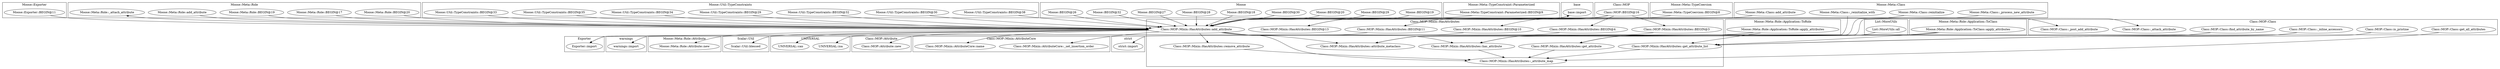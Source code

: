 digraph {
graph [overlap=false]
subgraph cluster_Moose_Meta_Role_Application_ToRole {
	label="Moose::Meta::Role::Application::ToRole";
	"Moose::Meta::Role::Application::ToRole::apply_attributes";
}
subgraph cluster_List_MoreUtils {
	label="List::MoreUtils";
	"List::MoreUtils::all";
}
subgraph cluster_warnings {
	label="warnings";
	"warnings::import";
}
subgraph cluster_Moose_Exporter {
	label="Moose::Exporter";
	"Moose::Exporter::BEGIN@11";
}
subgraph cluster_Moose_Meta_Role {
	label="Moose::Meta::Role";
	"Moose::Meta::Role::BEGIN@20";
	"Moose::Meta::Role::BEGIN@17";
	"Moose::Meta::Role::BEGIN@19";
	"Moose::Meta::Role::add_attribute";
	"Moose::Meta::Role::_attach_attribute";
}
subgraph cluster_Moose_Util_TypeConstraints {
	label="Moose::Util::TypeConstraints";
	"Moose::Util::TypeConstraints::BEGIN@34";
	"Moose::Util::TypeConstraints::BEGIN@35";
	"Moose::Util::TypeConstraints::BEGIN@33";
	"Moose::Util::TypeConstraints::BEGIN@38";
	"Moose::Util::TypeConstraints::BEGIN@30";
	"Moose::Util::TypeConstraints::BEGIN@32";
	"Moose::Util::TypeConstraints::BEGIN@29";
}
subgraph cluster_Moose {
	label="Moose";
	"Moose::BEGIN@27";
	"Moose::BEGIN@32";
	"Moose::BEGIN@26";
	"Moose::BEGIN@19";
	"Moose::BEGIN@29";
	"Moose::BEGIN@20";
	"Moose::BEGIN@30";
	"Moose::BEGIN@18";
	"Moose::BEGIN@28";
}
subgraph cluster_Moose_Meta_TypeConstraint_Parameterized {
	label="Moose::Meta::TypeConstraint::Parameterized";
	"Moose::Meta::TypeConstraint::Parameterized::BEGIN@9";
}
subgraph cluster_Moose_Meta_Role_Attribute {
	label="Moose::Meta::Role::Attribute";
	"Moose::Meta::Role::Attribute::new";
}
subgraph cluster_Scalar_Util {
	label="Scalar::Util";
	"Scalar::Util::blessed";
}
subgraph cluster_UNIVERSAL {
	label="UNIVERSAL";
	"UNIVERSAL::isa";
	"UNIVERSAL::can";
}
subgraph cluster_Moose_Meta_Class {
	label="Moose::Meta::Class";
	"Moose::Meta::Class::_reinitialize_with";
	"Moose::Meta::Class::reinitialize";
	"Moose::Meta::Class::_process_new_attribute";
	"Moose::Meta::Class::add_attribute";
}
subgraph cluster_base {
	label="base";
	"base::import";
}
subgraph cluster_strict {
	label="strict";
	"strict::import";
}
subgraph cluster_Class_MOP_Class {
	label="Class::MOP::Class";
	"Class::MOP::Class::find_attribute_by_name";
	"Class::MOP::Class::is_pristine";
	"Class::MOP::Class::get_all_attributes";
	"Class::MOP::Class::_post_add_attribute";
	"Class::MOP::Class::_attach_attribute";
	"Class::MOP::Class::_inline_accessors";
}
subgraph cluster_Class_MOP {
	label="Class::MOP";
	"Class::MOP::BEGIN@16";
}
subgraph cluster_Exporter {
	label="Exporter";
	"Exporter::import";
}
subgraph cluster_Class_MOP_Attribute {
	label="Class::MOP::Attribute";
	"Class::MOP::Attribute::new";
}
subgraph cluster_Class_MOP_Mixin_AttributeCore {
	label="Class::MOP::Mixin::AttributeCore";
	"Class::MOP::Mixin::AttributeCore::_set_insertion_order";
	"Class::MOP::Mixin::AttributeCore::name";
}
subgraph cluster_Class_MOP_Mixin_HasAttributes {
	label="Class::MOP::Mixin::HasAttributes";
	"Class::MOP::Mixin::HasAttributes::BEGIN@13";
	"Class::MOP::Mixin::HasAttributes::get_attribute_list";
	"Class::MOP::Mixin::HasAttributes::get_attribute";
	"Class::MOP::Mixin::HasAttributes::_attribute_map";
	"Class::MOP::Mixin::HasAttributes::attribute_metaclass";
	"Class::MOP::Mixin::HasAttributes::BEGIN@11";
	"Class::MOP::Mixin::HasAttributes::BEGIN@4";
	"Class::MOP::Mixin::HasAttributes::remove_attribute";
	"Class::MOP::Mixin::HasAttributes::add_attribute";
	"Class::MOP::Mixin::HasAttributes::BEGIN@10";
	"Class::MOP::Mixin::HasAttributes::BEGIN@3";
	"Class::MOP::Mixin::HasAttributes::has_attribute";
}
subgraph cluster_Moose_Meta_TypeCoercion {
	label="Moose::Meta::TypeCoercion";
	"Moose::Meta::TypeCoercion::BEGIN@8";
}
subgraph cluster_Moose_Meta_Role_Application_ToClass {
	label="Moose::Meta::Role::Application::ToClass";
	"Moose::Meta::Role::Application::ToClass::apply_attributes";
}
"Class::MOP::Mixin::HasAttributes::add_attribute" -> "Class::MOP::Mixin::AttributeCore::_set_insertion_order";
"Class::MOP::Class::find_attribute_by_name" -> "Class::MOP::Mixin::HasAttributes::get_attribute";
"Moose::Meta::Role::Application::ToRole::apply_attributes" -> "Class::MOP::Mixin::HasAttributes::get_attribute";
"Moose::Meta::Role::Application::ToClass::apply_attributes" -> "Class::MOP::Mixin::HasAttributes::get_attribute";
"Class::MOP::Class::_inline_accessors" -> "Class::MOP::Mixin::HasAttributes::get_attribute";
"Class::MOP::Mixin::HasAttributes::BEGIN@11" -> "Exporter::import";
"Class::MOP::Mixin::HasAttributes::BEGIN@10" -> "Exporter::import";
"Class::MOP::BEGIN@16" -> "Class::MOP::Mixin::HasAttributes::BEGIN@3";
"Class::MOP::Mixin::HasAttributes::add_attribute" -> "Moose::Meta::Role::Attribute::new";
"Class::MOP::Class::find_attribute_by_name" -> "Class::MOP::Mixin::HasAttributes::has_attribute";
"Moose::Meta::Role::Application::ToRole::apply_attributes" -> "Class::MOP::Mixin::HasAttributes::has_attribute";
"Class::MOP::Mixin::HasAttributes::add_attribute" -> "Class::MOP::Mixin::HasAttributes::has_attribute";
"Moose::Meta::Role::Application::ToClass::apply_attributes" -> "Class::MOP::Mixin::HasAttributes::has_attribute";
"Class::MOP::BEGIN@16" -> "Class::MOP::Mixin::HasAttributes::BEGIN@11";
"Class::MOP::Mixin::HasAttributes::add_attribute" -> "Class::MOP::Class::_post_add_attribute";
"Class::MOP::Class::is_pristine" -> "Class::MOP::Mixin::HasAttributes::get_attribute_list";
"Moose::Meta::Role::Application::ToRole::apply_attributes" -> "Class::MOP::Mixin::HasAttributes::get_attribute_list";
"Moose::Meta::Role::Application::ToClass::apply_attributes" -> "Class::MOP::Mixin::HasAttributes::get_attribute_list";
"Class::MOP::Class::_inline_accessors" -> "Class::MOP::Mixin::HasAttributes::get_attribute_list";
"Class::MOP::Mixin::HasAttributes::add_attribute" -> "Scalar::Util::blessed";
"Class::MOP::BEGIN@16" -> "Class::MOP::Mixin::HasAttributes::BEGIN@4";
"Class::MOP::BEGIN@16" -> "Class::MOP::Mixin::HasAttributes::BEGIN@13";
"Class::MOP::Mixin::HasAttributes::add_attribute" -> "Class::MOP::Class::_attach_attribute";
"Moose::Util::TypeConstraints::BEGIN@38" -> "Class::MOP::Mixin::HasAttributes::add_attribute";
"Moose::BEGIN@26" -> "Class::MOP::Mixin::HasAttributes::add_attribute";
"base::import" -> "Class::MOP::Mixin::HasAttributes::add_attribute";
"Moose::BEGIN@29" -> "Class::MOP::Mixin::HasAttributes::add_attribute";
"Moose::Meta::Role::BEGIN@20" -> "Class::MOP::Mixin::HasAttributes::add_attribute";
"Moose::BEGIN@20" -> "Class::MOP::Mixin::HasAttributes::add_attribute";
"Moose::Meta::Class::add_attribute" -> "Class::MOP::Mixin::HasAttributes::add_attribute";
"Moose::Meta::Role::BEGIN@17" -> "Class::MOP::Mixin::HasAttributes::add_attribute";
"Moose::BEGIN@28" -> "Class::MOP::Mixin::HasAttributes::add_attribute";
"Moose::Meta::Role::add_attribute" -> "Class::MOP::Mixin::HasAttributes::add_attribute";
"Moose::BEGIN@27" -> "Class::MOP::Mixin::HasAttributes::add_attribute";
"Moose::Exporter::BEGIN@11" -> "Class::MOP::Mixin::HasAttributes::add_attribute";
"Moose::Util::TypeConstraints::BEGIN@33" -> "Class::MOP::Mixin::HasAttributes::add_attribute";
"Moose::BEGIN@32" -> "Class::MOP::Mixin::HasAttributes::add_attribute";
"Moose::Util::TypeConstraints::BEGIN@35" -> "Class::MOP::Mixin::HasAttributes::add_attribute";
"Moose::BEGIN@19" -> "Class::MOP::Mixin::HasAttributes::add_attribute";
"Moose::Util::TypeConstraints::BEGIN@30" -> "Class::MOP::Mixin::HasAttributes::add_attribute";
"Moose::Meta::Role::BEGIN@19" -> "Class::MOP::Mixin::HasAttributes::add_attribute";
"Moose::Meta::TypeCoercion::BEGIN@8" -> "Class::MOP::Mixin::HasAttributes::add_attribute";
"Moose::Meta::TypeConstraint::Parameterized::BEGIN@9" -> "Class::MOP::Mixin::HasAttributes::add_attribute";
"Moose::Util::TypeConstraints::BEGIN@34" -> "Class::MOP::Mixin::HasAttributes::add_attribute";
"Moose::BEGIN@30" -> "Class::MOP::Mixin::HasAttributes::add_attribute";
"Moose::BEGIN@18" -> "Class::MOP::Mixin::HasAttributes::add_attribute";
"Moose::Util::TypeConstraints::BEGIN@32" -> "Class::MOP::Mixin::HasAttributes::add_attribute";
"Moose::Util::TypeConstraints::BEGIN@29" -> "Class::MOP::Mixin::HasAttributes::add_attribute";
"Class::MOP::Mixin::HasAttributes::add_attribute" -> "Moose::Meta::Role::_attach_attribute";
"Class::MOP::Mixin::HasAttributes::add_attribute" -> "UNIVERSAL::can";
"Class::MOP::Mixin::HasAttributes::BEGIN@13" -> "base::import";
"Class::MOP::Mixin::HasAttributes::add_attribute" -> "UNIVERSAL::isa";
"Class::MOP::Mixin::HasAttributes::BEGIN@4" -> "warnings::import";
"Class::MOP::BEGIN@16" -> "Class::MOP::Mixin::HasAttributes::BEGIN@10";
"Class::MOP::Mixin::HasAttributes::get_attribute" -> "Class::MOP::Mixin::HasAttributes::_attribute_map";
"Class::MOP::Mixin::HasAttributes::get_attribute_list" -> "Class::MOP::Mixin::HasAttributes::_attribute_map";
"Class::MOP::Class::get_all_attributes" -> "Class::MOP::Mixin::HasAttributes::_attribute_map";
"Class::MOP::Mixin::HasAttributes::remove_attribute" -> "Class::MOP::Mixin::HasAttributes::_attribute_map";
"Class::MOP::Mixin::HasAttributes::add_attribute" -> "Class::MOP::Mixin::HasAttributes::_attribute_map";
"Class::MOP::Mixin::HasAttributes::has_attribute" -> "Class::MOP::Mixin::HasAttributes::_attribute_map";
"Class::MOP::Mixin::HasAttributes::add_attribute" -> "Class::MOP::Attribute::new";
"Class::MOP::Mixin::HasAttributes::add_attribute" -> "Class::MOP::Mixin::AttributeCore::name";
"Moose::Meta::Class::_process_new_attribute" -> "Class::MOP::Mixin::HasAttributes::attribute_metaclass";
"Moose::Meta::Class::reinitialize" -> "Class::MOP::Mixin::HasAttributes::attribute_metaclass";
"Moose::Meta::Class::_reinitialize_with" -> "Class::MOP::Mixin::HasAttributes::attribute_metaclass";
"List::MoreUtils::all" -> "Class::MOP::Mixin::HasAttributes::attribute_metaclass";
"Class::MOP::Mixin::HasAttributes::add_attribute" -> "Class::MOP::Mixin::HasAttributes::attribute_metaclass";
"Moose::Meta::Role::Application::ToClass::apply_attributes" -> "Class::MOP::Mixin::HasAttributes::attribute_metaclass";
"Class::MOP::Mixin::HasAttributes::add_attribute" -> "Class::MOP::Mixin::HasAttributes::remove_attribute";
"Class::MOP::Mixin::HasAttributes::BEGIN@3" -> "strict::import";
}
